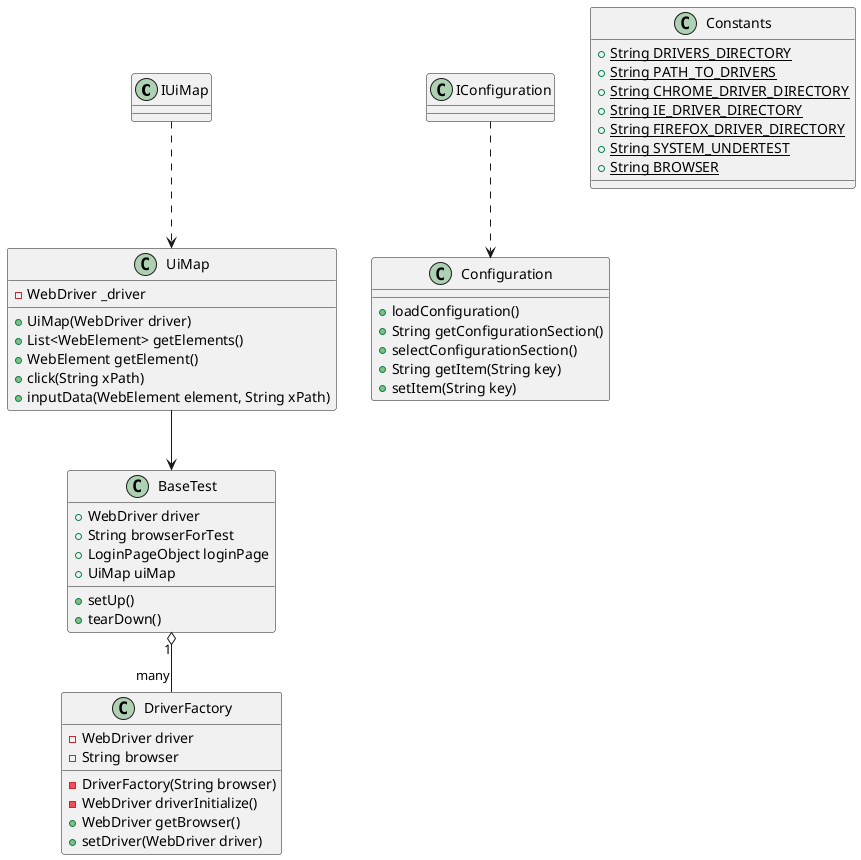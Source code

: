 @startuml
IUiMap ..> UiMap

class UiMap {
-WebDriver _driver
+UiMap(WebDriver driver)
+List<WebElement> getElements()
+WebElement getElement()
+click(String xPath)
+inputData(WebElement element, String xPath)
}

class DriverFactory {
-WebDriver driver
-String browser
-DriverFactory(String browser)
-WebDriver driverInitialize()
+WebDriver getBrowser()
+setDriver(WebDriver driver)
}

IConfiguration ..> Configuration
class Configuration{
+loadConfiguration()
+String getConfigurationSection()
+selectConfigurationSection()
+String getItem(String key)
+setItem(String key)
}


BaseTest "1" o-- "many" DriverFactory

class Constants {
+{static}String DRIVERS_DIRECTORY
+{static}String PATH_TO_DRIVERS
+{static}String CHROME_DRIVER_DIRECTORY
+{static}String IE_DRIVER_DIRECTORY
+{static}String FIREFOX_DRIVER_DIRECTORY
+{static}String SYSTEM_UNDERTEST
+{static}String BROWSER
}

class BaseTest{
+WebDriver driver
+String browserForTest
+LoginPageObject loginPage
+UiMap uiMap
+setUp()
+tearDown()
}

UiMap -->  BaseTest

@enduml